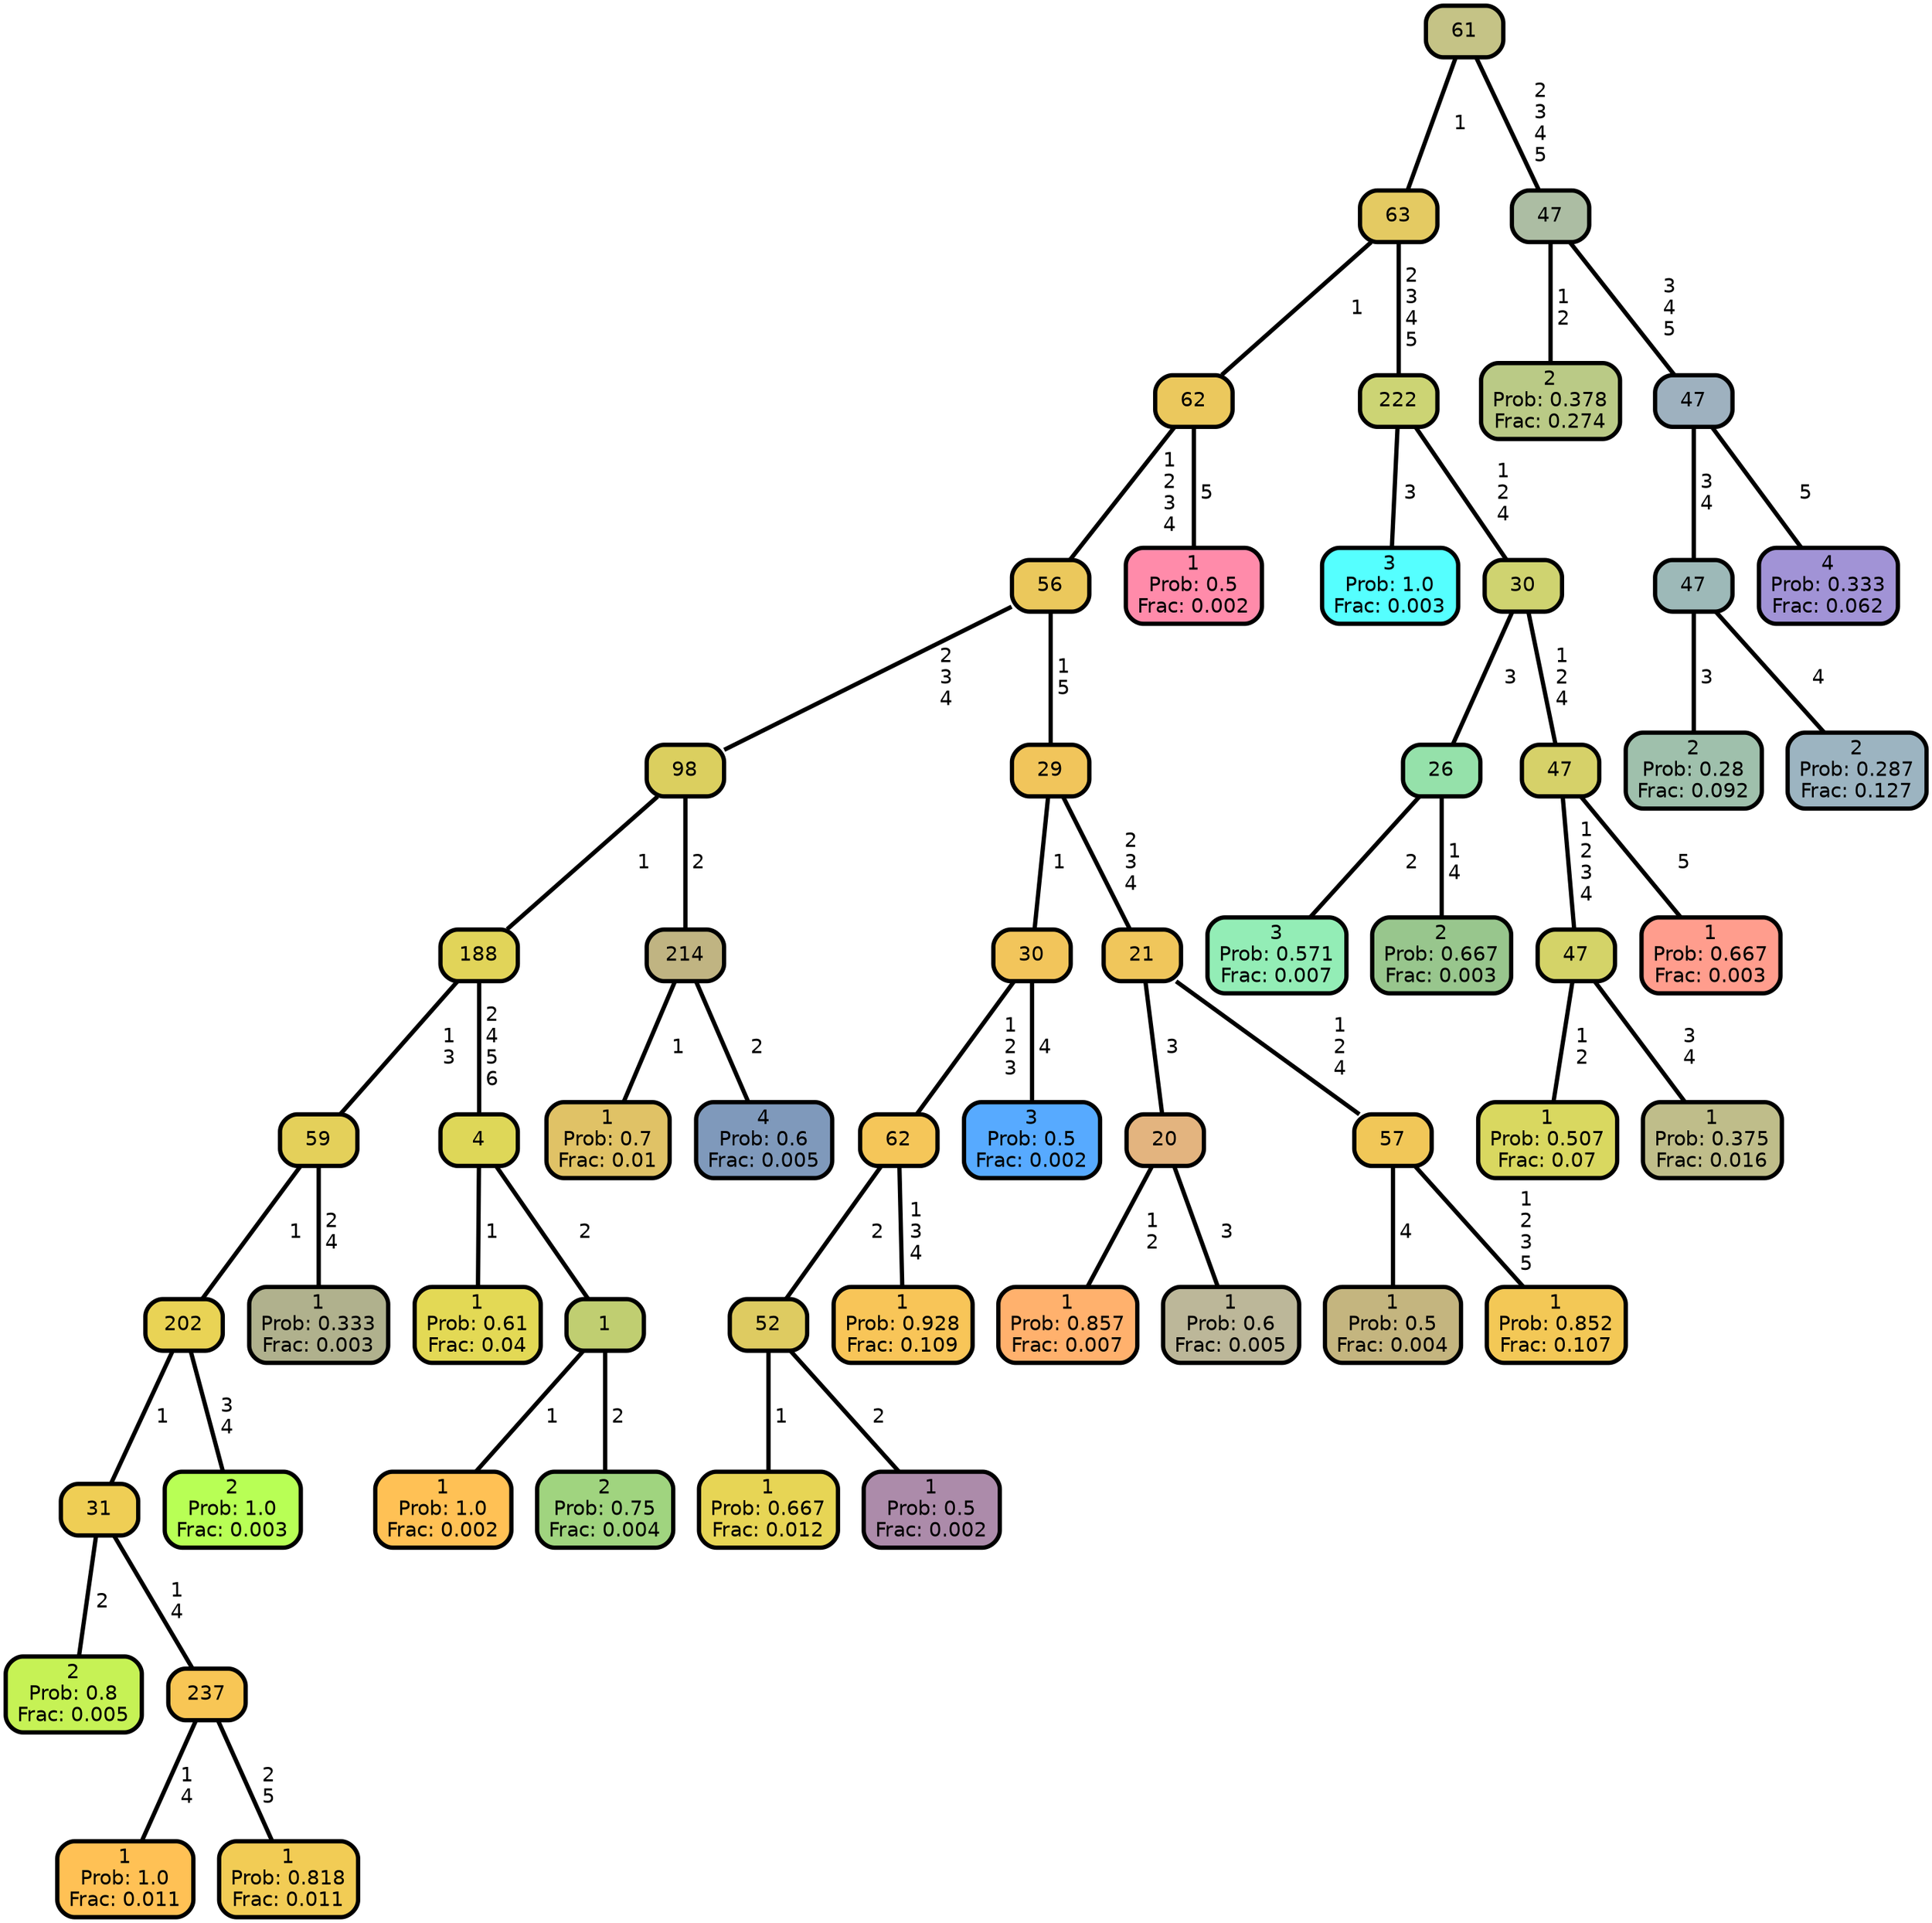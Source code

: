 graph Tree {
node [shape=box, style="filled, rounded",color="black",penwidth="3",fontcolor="black",                 fontname=helvetica] ;
graph [ranksep="0 equally", splines=straight,                 bgcolor=transparent, dpi=200] ;
edge [fontname=helvetica, color=black] ;
0 [label="2
Prob: 0.8
Frac: 0.005", fillcolor="#c6f255"] ;
1 [label="31", fillcolor="#efce55"] ;
2 [label="1
Prob: 1.0
Frac: 0.011", fillcolor="#ffc155"] ;
3 [label="237", fillcolor="#f8c655"] ;
4 [label="1
Prob: 0.818
Frac: 0.011", fillcolor="#f2cc55"] ;
5 [label="202", fillcolor="#e9d355"] ;
6 [label="2
Prob: 1.0
Frac: 0.003", fillcolor="#b8ff55"] ;
7 [label="59", fillcolor="#e4d05a"] ;
8 [label="1
Prob: 0.333
Frac: 0.003", fillcolor="#b0b18d"] ;
9 [label="188", fillcolor="#e1d459"] ;
10 [label="1
Prob: 0.61
Frac: 0.04", fillcolor="#e3d955"] ;
11 [label="4", fillcolor="#ded758"] ;
12 [label="1
Prob: 1.0
Frac: 0.002", fillcolor="#ffc155"] ;
13 [label="1", fillcolor="#c0ce71"] ;
14 [label="2
Prob: 0.75
Frac: 0.004", fillcolor="#a0d47f"] ;
15 [label="98", fillcolor="#dbcf5f"] ;
16 [label="1
Prob: 0.7
Frac: 0.01", fillcolor="#e0c266"] ;
17 [label="214", fillcolor="#c0b482"] ;
18 [label="4
Prob: 0.6
Frac: 0.005", fillcolor="#7f99bb"] ;
19 [label="56", fillcolor="#ebc85c"] ;
20 [label="1
Prob: 0.667
Frac: 0.012", fillcolor="#e7d555"] ;
21 [label="52", fillcolor="#decb61"] ;
22 [label="1
Prob: 0.5
Frac: 0.002", fillcolor="#ac8baa"] ;
23 [label="62", fillcolor="#f5c659"] ;
24 [label="1
Prob: 0.928
Frac: 0.109", fillcolor="#f8c558"] ;
25 [label="30", fillcolor="#f2c55b"] ;
26 [label="3
Prob: 0.5
Frac: 0.002", fillcolor="#57aaff"] ;
27 [label="29", fillcolor="#f1c55b"] ;
28 [label="1
Prob: 0.857
Frac: 0.007", fillcolor="#ffb16d"] ;
29 [label="20", fillcolor="#e3b47f"] ;
30 [label="1
Prob: 0.6
Frac: 0.005", fillcolor="#bcb799"] ;
31 [label="21", fillcolor="#f0c65b"] ;
32 [label="1
Prob: 0.5
Frac: 0.004", fillcolor="#c4b57f"] ;
33 [label="57", fillcolor="#f1c758"] ;
34 [label="1
Prob: 0.852
Frac: 0.107", fillcolor="#f3c856"] ;
35 [label="62", fillcolor="#ebc85d"] ;
36 [label="1
Prob: 0.5
Frac: 0.002", fillcolor="#ff8baa"] ;
37 [label="63", fillcolor="#e4ca62"] ;
38 [label="3
Prob: 1.0
Frac: 0.003", fillcolor="#55ffff"] ;
39 [label="222", fillcolor="#ccd474"] ;
40 [label="3
Prob: 0.571
Frac: 0.007", fillcolor="#93edb6"] ;
41 [label="26", fillcolor="#95e1aa"] ;
42 [label="2
Prob: 0.667
Frac: 0.003", fillcolor="#98c68d"] ;
43 [label="30", fillcolor="#cfd370"] ;
44 [label="1
Prob: 0.507
Frac: 0.07", fillcolor="#d9d860"] ;
45 [label="47", fillcolor="#d4d368"] ;
46 [label="1
Prob: 0.375
Frac: 0.016", fillcolor="#bfbd8a"] ;
47 [label="47", fillcolor="#d6d169"] ;
48 [label="1
Prob: 0.667
Frac: 0.003", fillcolor="#ff9d8d"] ;
49 [label="61", fillcolor="#c5c386"] ;
50 [label="2
Prob: 0.378
Frac: 0.274", fillcolor="#baca86"] ;
51 [label="47", fillcolor="#acbda3"] ;
52 [label="2
Prob: 0.28
Frac: 0.092", fillcolor="#9fc0ac"] ;
53 [label="47", fillcolor="#9db9b8"] ;
54 [label="2
Prob: 0.287
Frac: 0.127", fillcolor="#9cb4c1"] ;
55 [label="47", fillcolor="#9eb1bf"] ;
56 [label="4
Prob: 0.333
Frac: 0.062", fillcolor="#a193d6"] ;
1 -- 0 [label=" 2",penwidth=3] ;
1 -- 3 [label=" 1\n 4",penwidth=3] ;
3 -- 2 [label=" 1\n 4",penwidth=3] ;
3 -- 4 [label=" 2\n 5",penwidth=3] ;
5 -- 1 [label=" 1",penwidth=3] ;
5 -- 6 [label=" 3\n 4",penwidth=3] ;
7 -- 5 [label=" 1",penwidth=3] ;
7 -- 8 [label=" 2\n 4",penwidth=3] ;
9 -- 7 [label=" 1\n 3",penwidth=3] ;
9 -- 11 [label=" 2\n 4\n 5\n 6",penwidth=3] ;
11 -- 10 [label=" 1",penwidth=3] ;
11 -- 13 [label=" 2",penwidth=3] ;
13 -- 12 [label=" 1",penwidth=3] ;
13 -- 14 [label=" 2",penwidth=3] ;
15 -- 9 [label=" 1",penwidth=3] ;
15 -- 17 [label=" 2",penwidth=3] ;
17 -- 16 [label=" 1",penwidth=3] ;
17 -- 18 [label=" 2",penwidth=3] ;
19 -- 15 [label=" 2\n 3\n 4",penwidth=3] ;
19 -- 27 [label=" 1\n 5",penwidth=3] ;
21 -- 20 [label=" 1",penwidth=3] ;
21 -- 22 [label=" 2",penwidth=3] ;
23 -- 21 [label=" 2",penwidth=3] ;
23 -- 24 [label=" 1\n 3\n 4",penwidth=3] ;
25 -- 23 [label=" 1\n 2\n 3",penwidth=3] ;
25 -- 26 [label=" 4",penwidth=3] ;
27 -- 25 [label=" 1",penwidth=3] ;
27 -- 31 [label=" 2\n 3\n 4",penwidth=3] ;
29 -- 28 [label=" 1\n 2",penwidth=3] ;
29 -- 30 [label=" 3",penwidth=3] ;
31 -- 29 [label=" 3",penwidth=3] ;
31 -- 33 [label=" 1\n 2\n 4",penwidth=3] ;
33 -- 32 [label=" 4",penwidth=3] ;
33 -- 34 [label=" 1\n 2\n 3\n 5",penwidth=3] ;
35 -- 19 [label=" 1\n 2\n 3\n 4",penwidth=3] ;
35 -- 36 [label=" 5",penwidth=3] ;
37 -- 35 [label=" 1",penwidth=3] ;
37 -- 39 [label=" 2\n 3\n 4\n 5",penwidth=3] ;
39 -- 38 [label=" 3",penwidth=3] ;
39 -- 43 [label=" 1\n 2\n 4",penwidth=3] ;
41 -- 40 [label=" 2",penwidth=3] ;
41 -- 42 [label=" 1\n 4",penwidth=3] ;
43 -- 41 [label=" 3",penwidth=3] ;
43 -- 47 [label=" 1\n 2\n 4",penwidth=3] ;
45 -- 44 [label=" 1\n 2",penwidth=3] ;
45 -- 46 [label=" 3\n 4",penwidth=3] ;
47 -- 45 [label=" 1\n 2\n 3\n 4",penwidth=3] ;
47 -- 48 [label=" 5",penwidth=3] ;
49 -- 37 [label=" 1",penwidth=3] ;
49 -- 51 [label=" 2\n 3\n 4\n 5",penwidth=3] ;
51 -- 50 [label=" 1\n 2",penwidth=3] ;
51 -- 55 [label=" 3\n 4\n 5",penwidth=3] ;
53 -- 52 [label=" 3",penwidth=3] ;
53 -- 54 [label=" 4",penwidth=3] ;
55 -- 53 [label=" 3\n 4",penwidth=3] ;
55 -- 56 [label=" 5",penwidth=3] ;
{rank = same;}}